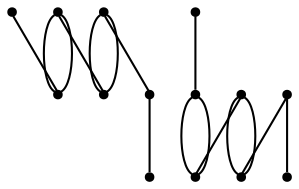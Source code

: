 graph {
  node [shape=point,comment="{\"directed\":false,\"doi\":\"10.1007/978-3-031-22203-0_12\",\"figure\":\"3 (2)\"}"]

  v0 [pos="315.4471333327221,377.8434888761623"]
  v1 [pos="315.4471333327221,510.1546120125245"]
  v2 [pos="315.4471333327221,267.5822934203145"]
  v3 [pos="315.4471333327221,399.8944578042552"]
  v4 [pos="690.3381025775292,267.5822934203145"]
  v5 [pos="646.2331442680546,267.5822934203145"]
  v6 [pos="690.3381025775293,488.10322976478216"]
  v7 [pos="690.3381025775293,532.2099049000273"]
  v8 [pos="646.2331442680546,488.10322976478216"]
  v9 [pos="513.9162504073687,355.7910653808415"]
  v10 [pos="513.9162504073687,399.8944578042552"]
  v11 [pos="315.4471333327221,245.5301163270924"]
  v12 [pos="315.4471333327221,532.2099049000273"]
  v13 [pos="315.4471333327221,554.2610288229887"]

  v0 -- v2 [id="-1",pos="315.4471333327221,377.8434888761623 359.5489440155207,344.7646509475837 359.5489440155207,328.2247431533243 352.1977731933457,312.60577512572036 344.85076741253,296.9868070981163 330.14842576818,282.28464564067303 322.79725494600507,274.9335331181321 319.1216695349176,271.25800865068084 317.28387682937387,269.42024641695525 315.4471333327221,267.5822934203145"]
  v1 -- v3 [id="-2",pos="315.4471333327221,510.1546120125245 359.5489440155207,477.07577408394593 359.5489440155207,460.53586628968657 352.1977731933457,444.91689826208255 344.85076741253,429.29793023447854 330.14842576818,414.59576877703523 322.79725494600507,407.24468804831355 319.1216695349176,403.56914768395274 317.28387682937387,401.73137750177233 315.4471333327221,399.8944578042552"]
  v0 -- v2 [id="-3",pos="315.4471333327221,377.8434888761623 271.34322423213945,344.7646509475837 271.34322423213945,328.2247431533243 278.69439505431444,312.60577512572036 286.0414008351302,296.9868070981163 300.74790752083936,282.28464564067303 308.0949133016551,274.9335331181321 311.77049871274255,271.25800865068084 313.6082914182863,269.42024641695525 315.4471333327221,267.5822934203145"]
  v1 -- v3 [id="-4",pos="315.4471333327221,510.1546120125245 271.34322423213945,477.07577408394593 271.34322423213945,460.53586628968657 278.69439505431444,444.91689826208255 286.0414008351302,429.29793023447854 300.74790752083936,414.59576877703523 308.0949133016551,407.24468804831355 311.77049871274255,403.56914768395274 313.6082914182863,401.73137750177233 315.4471333327221,399.8944578042552"]
  v4 -- v5 [id="-5",pos="690.3381025775292,267.5822934203145 646.2331442680546,267.5822934203145 646.2331442680546,267.5822934203145 646.2331442680546,267.5822934203145"]
  v6 -- v7 [id="-6",pos="690.3381025775293,488.10322976478216 690.3381025775293,532.2099049000273 690.3381025775293,532.2099049000273 690.3381025775293,532.2099049000273"]
  v6 -- v8 [id="-7",pos="690.3381025775293,488.10322976478216 646.2331442680546,488.10322976478216 646.2331442680546,488.10322976478216 646.2331442680546,488.10322976478216"]
  v5 -- v9 [id="-8",pos="646.2331442680546,267.5822934203145 646.232110956267,355.7910653808415 646.232110956267,355.7910653808415 646.232110956267,355.7910653808415 513.9162504073687,355.7910653808415 513.9162504073687,355.7910653808415 513.9162504073687,355.7910653808415"]
  v8 -- v10 [id="-9",pos="646.2331442680546,488.10322976478216 646.232110956267,399.8977087222674 646.232110956267,399.8977087222674 646.232110956267,399.8977087222674 513.9162504073687,399.8944578042552 513.9162504073687,399.8944578042552 513.9162504073687,399.8944578042552"]
  v5 -- v9 [id="-10",pos="646.2331442680546,267.5822934203145 513.9193662398359,267.5822934203145 513.9193662398359,267.5822934203145 513.9193662398359,267.5822934203145 513.9162504073687,355.7910653808415 513.9162504073687,355.7910653808415 513.9162504073687,355.7910653808415"]
  v10 -- v9 [id="-11",pos="513.9162504073687,399.8944578042552 513.9162504073687,355.7910653808415 513.9162504073687,355.7910653808415 513.9162504073687,355.7910653808415"]
  v10 -- v8 [id="-12",pos="513.9162504073687,399.8944578042552 513.9193662398359,488.1065124766135 513.9193662398359,488.1065124766135 513.9193662398359,488.1065124766135 646.2331442680546,488.10322976478216 646.2331442680546,488.10322976478216 646.2331442680546,488.10322976478216"]
  v11 -- v2 [id="-13",pos="315.4471333327221,245.5301163270924 315.4471333327221,267.5822934203145 315.4471333327221,267.5822934203145 315.4471333327221,267.5822934203145"]
  v0 -- v3 [id="-14",pos="315.4471333327221,377.8434888761623 315.4471333327221,399.8944578042552 315.4471333327221,399.8944578042552 315.4471333327221,399.8944578042552"]
  v1 -- v12 [id="-15",pos="315.4471333327221,510.1546120125245 315.4471333327221,532.2099049000273 315.4471333327221,532.2099049000273 315.4471333327221,532.2099049000273"]
  v12 -- v13 [id="-16",pos="315.4471333327221,532.2099049000273 315.4471333327221,554.2610288229887 315.4471333327221,554.2610288229887 315.4471333327221,554.2610288229887"]
}